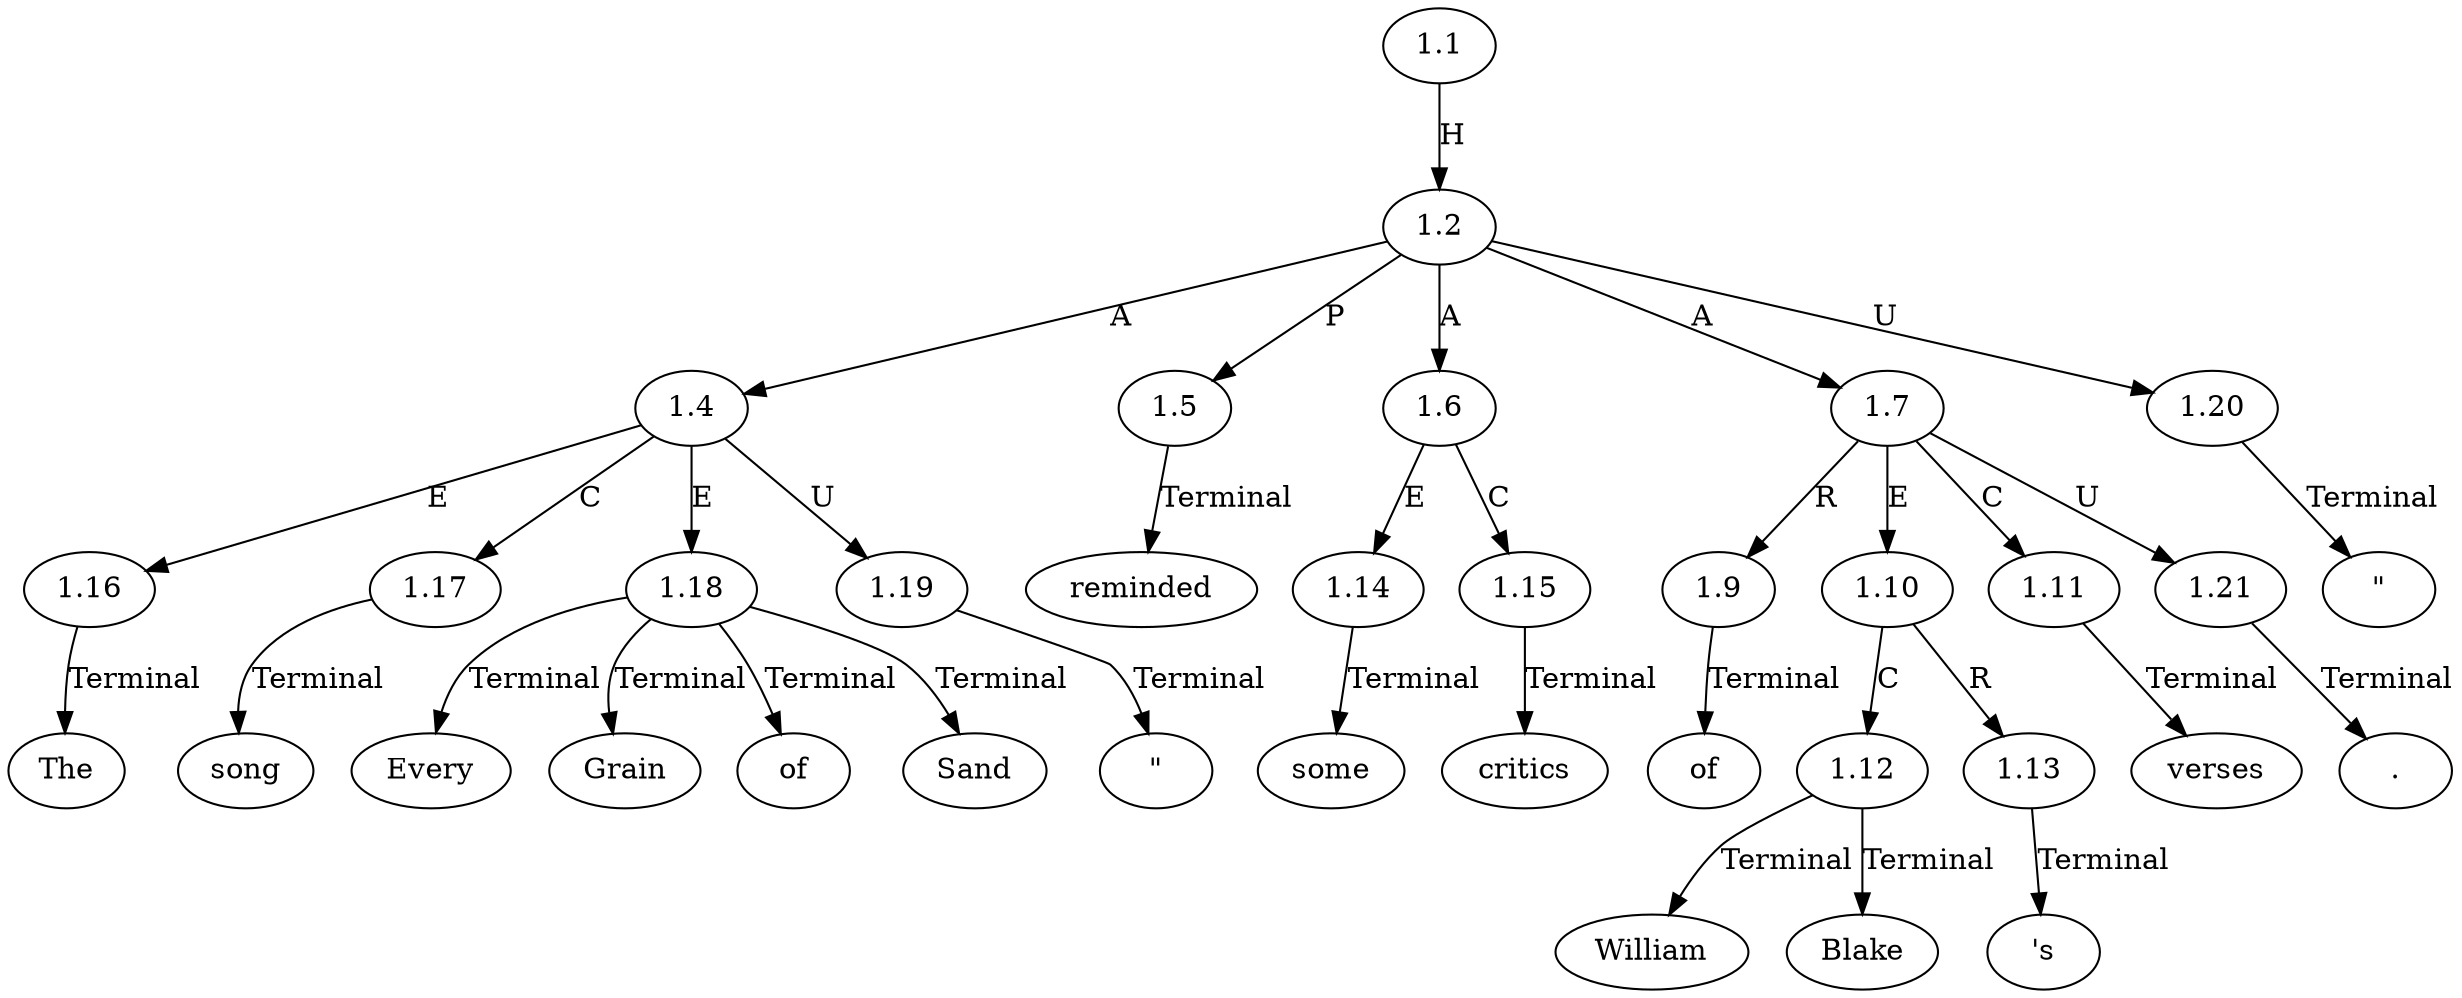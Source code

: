 // Graph
digraph {
	0.1 [label=The ordering=out]
	0.10 [label=some ordering=out]
	0.11 [label=critics ordering=out]
	0.12 [label=of ordering=out]
	0.13 [label=William ordering=out]
	0.14 [label=Blake ordering=out]
	0.15 [label="'s" ordering=out]
	0.16 [label=verses ordering=out]
	0.17 [label="." ordering=out]
	0.2 [label=song ordering=out]
	0.3 [label="\"" ordering=out]
	0.4 [label=Every ordering=out]
	0.5 [label=Grain ordering=out]
	0.6 [label=of ordering=out]
	0.7 [label=Sand ordering=out]
	0.8 [label="\"" ordering=out]
	0.9 [label=reminded ordering=out]
	1.1 [label=1.1 ordering=out]
	1.2 [label=1.2 ordering=out]
	1.4 [label=1.4 ordering=out]
	1.5 [label=1.5 ordering=out]
	1.6 [label=1.6 ordering=out]
	1.7 [label=1.7 ordering=out]
	1.9 [label=1.9 ordering=out]
	1.10 [label=1.10 ordering=out]
	1.11 [label=1.11 ordering=out]
	1.12 [label=1.12 ordering=out]
	1.13 [label=1.13 ordering=out]
	1.14 [label=1.14 ordering=out]
	1.15 [label=1.15 ordering=out]
	1.16 [label=1.16 ordering=out]
	1.17 [label=1.17 ordering=out]
	1.18 [label=1.18 ordering=out]
	1.19 [label=1.19 ordering=out]
	1.20 [label=1.20 ordering=out]
	1.21 [label=1.21 ordering=out]
	1.1 -> 1.2 [label=H ordering=out]
	1.2 -> 1.4 [label=A ordering=out]
	1.2 -> 1.5 [label=P ordering=out]
	1.2 -> 1.6 [label=A ordering=out]
	1.2 -> 1.7 [label=A ordering=out]
	1.2 -> 1.20 [label=U ordering=out]
	1.4 -> 1.16 [label=E ordering=out]
	1.4 -> 1.17 [label=C ordering=out]
	1.4 -> 1.18 [label=E ordering=out]
	1.4 -> 1.19 [label=U ordering=out]
	1.5 -> 0.9 [label=Terminal ordering=out]
	1.6 -> 1.14 [label=E ordering=out]
	1.6 -> 1.15 [label=C ordering=out]
	1.7 -> 1.9 [label=R ordering=out]
	1.7 -> 1.10 [label=E ordering=out]
	1.7 -> 1.11 [label=C ordering=out]
	1.7 -> 1.21 [label=U ordering=out]
	1.9 -> 0.12 [label=Terminal ordering=out]
	1.10 -> 1.12 [label=C ordering=out]
	1.10 -> 1.13 [label=R ordering=out]
	1.11 -> 0.16 [label=Terminal ordering=out]
	1.12 -> 0.13 [label=Terminal ordering=out]
	1.12 -> 0.14 [label=Terminal ordering=out]
	1.13 -> 0.15 [label=Terminal ordering=out]
	1.14 -> 0.10 [label=Terminal ordering=out]
	1.15 -> 0.11 [label=Terminal ordering=out]
	1.16 -> 0.1 [label=Terminal ordering=out]
	1.17 -> 0.2 [label=Terminal ordering=out]
	1.18 -> 0.4 [label=Terminal ordering=out]
	1.18 -> 0.5 [label=Terminal ordering=out]
	1.18 -> 0.6 [label=Terminal ordering=out]
	1.18 -> 0.7 [label=Terminal ordering=out]
	1.19 -> 0.3 [label=Terminal ordering=out]
	1.20 -> 0.8 [label=Terminal ordering=out]
	1.21 -> 0.17 [label=Terminal ordering=out]
}
